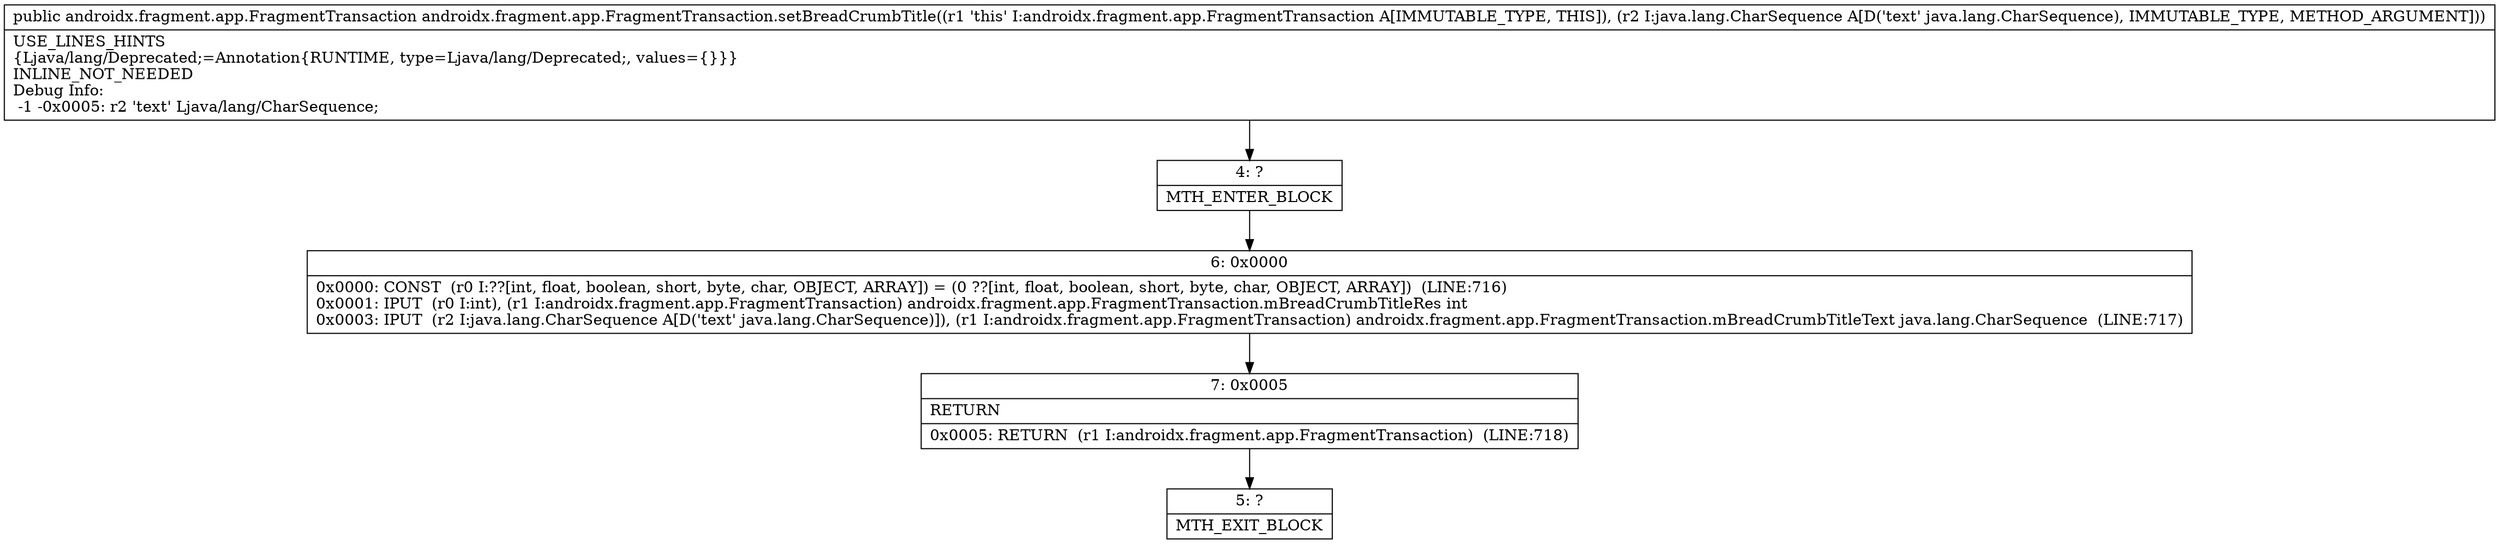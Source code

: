 digraph "CFG forandroidx.fragment.app.FragmentTransaction.setBreadCrumbTitle(Ljava\/lang\/CharSequence;)Landroidx\/fragment\/app\/FragmentTransaction;" {
Node_4 [shape=record,label="{4\:\ ?|MTH_ENTER_BLOCK\l}"];
Node_6 [shape=record,label="{6\:\ 0x0000|0x0000: CONST  (r0 I:??[int, float, boolean, short, byte, char, OBJECT, ARRAY]) = (0 ??[int, float, boolean, short, byte, char, OBJECT, ARRAY])  (LINE:716)\l0x0001: IPUT  (r0 I:int), (r1 I:androidx.fragment.app.FragmentTransaction) androidx.fragment.app.FragmentTransaction.mBreadCrumbTitleRes int \l0x0003: IPUT  (r2 I:java.lang.CharSequence A[D('text' java.lang.CharSequence)]), (r1 I:androidx.fragment.app.FragmentTransaction) androidx.fragment.app.FragmentTransaction.mBreadCrumbTitleText java.lang.CharSequence  (LINE:717)\l}"];
Node_7 [shape=record,label="{7\:\ 0x0005|RETURN\l|0x0005: RETURN  (r1 I:androidx.fragment.app.FragmentTransaction)  (LINE:718)\l}"];
Node_5 [shape=record,label="{5\:\ ?|MTH_EXIT_BLOCK\l}"];
MethodNode[shape=record,label="{public androidx.fragment.app.FragmentTransaction androidx.fragment.app.FragmentTransaction.setBreadCrumbTitle((r1 'this' I:androidx.fragment.app.FragmentTransaction A[IMMUTABLE_TYPE, THIS]), (r2 I:java.lang.CharSequence A[D('text' java.lang.CharSequence), IMMUTABLE_TYPE, METHOD_ARGUMENT]))  | USE_LINES_HINTS\l\{Ljava\/lang\/Deprecated;=Annotation\{RUNTIME, type=Ljava\/lang\/Deprecated;, values=\{\}\}\}\lINLINE_NOT_NEEDED\lDebug Info:\l  \-1 \-0x0005: r2 'text' Ljava\/lang\/CharSequence;\l}"];
MethodNode -> Node_4;Node_4 -> Node_6;
Node_6 -> Node_7;
Node_7 -> Node_5;
}

